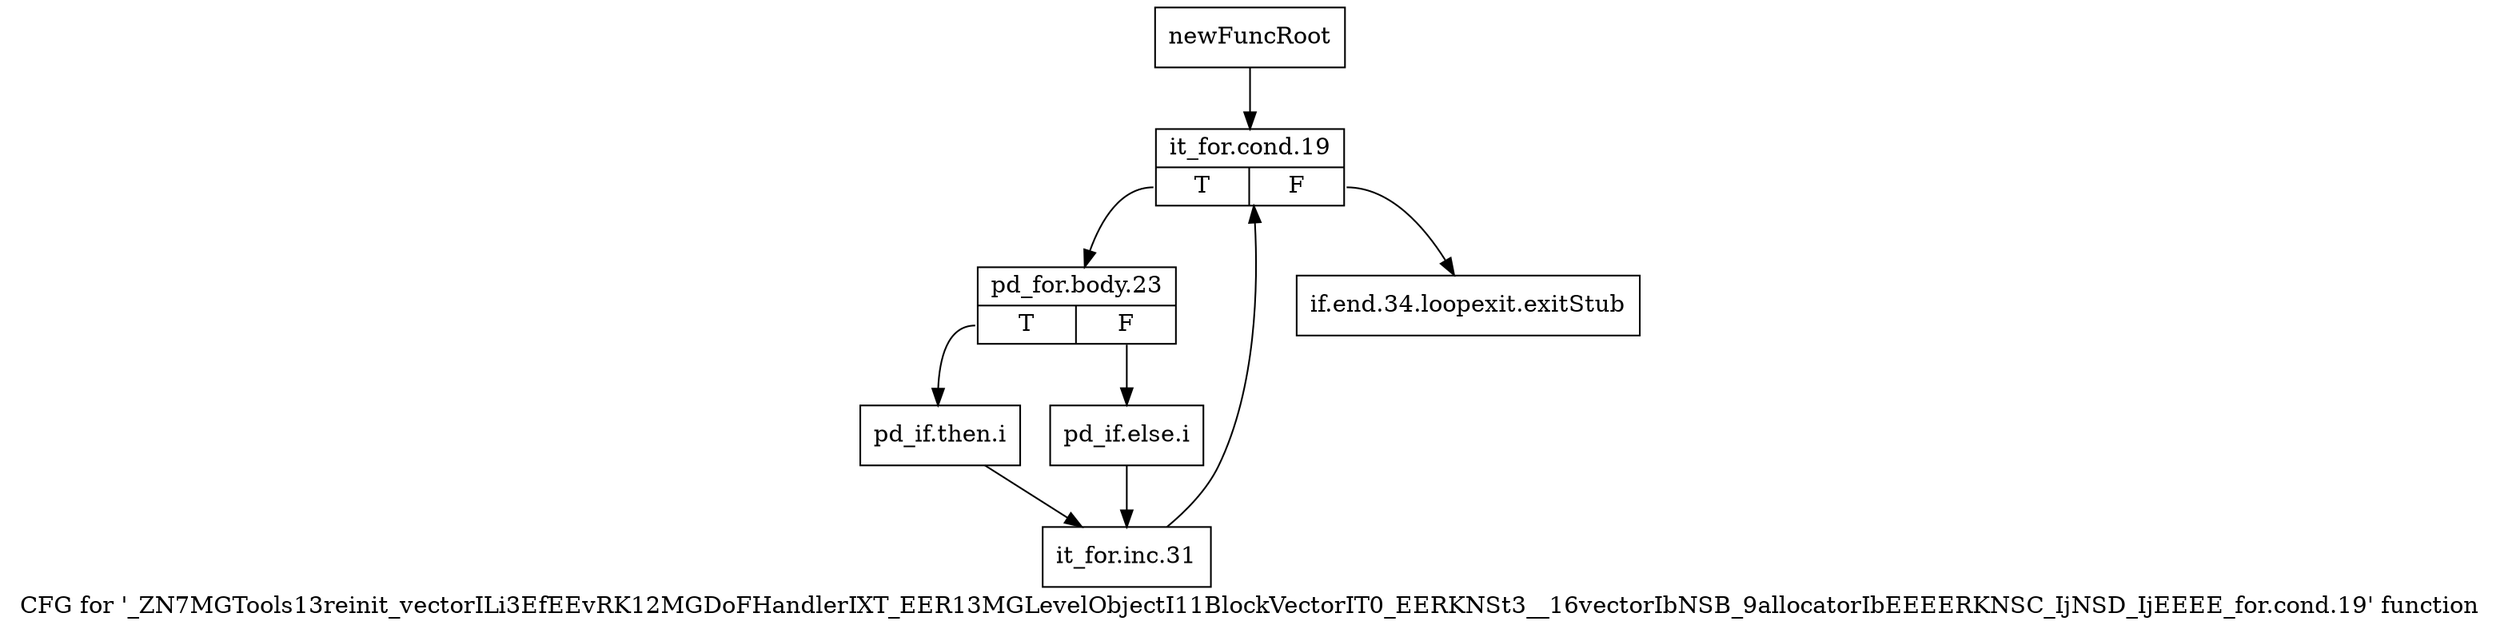 digraph "CFG for '_ZN7MGTools13reinit_vectorILi3EfEEvRK12MGDoFHandlerIXT_EER13MGLevelObjectI11BlockVectorIT0_EERKNSt3__16vectorIbNSB_9allocatorIbEEEERKNSC_IjNSD_IjEEEE_for.cond.19' function" {
	label="CFG for '_ZN7MGTools13reinit_vectorILi3EfEEvRK12MGDoFHandlerIXT_EER13MGLevelObjectI11BlockVectorIT0_EERKNSt3__16vectorIbNSB_9allocatorIbEEEERKNSC_IjNSD_IjEEEE_for.cond.19' function";

	Node0x9534360 [shape=record,label="{newFuncRoot}"];
	Node0x9534360 -> Node0x9534400;
	Node0x95343b0 [shape=record,label="{if.end.34.loopexit.exitStub}"];
	Node0x9534400 [shape=record,label="{it_for.cond.19|{<s0>T|<s1>F}}"];
	Node0x9534400:s0 -> Node0x9534450;
	Node0x9534400:s1 -> Node0x95343b0;
	Node0x9534450 [shape=record,label="{pd_for.body.23|{<s0>T|<s1>F}}"];
	Node0x9534450:s0 -> Node0x95344f0;
	Node0x9534450:s1 -> Node0x95344a0;
	Node0x95344a0 [shape=record,label="{pd_if.else.i}"];
	Node0x95344a0 -> Node0x9534540;
	Node0x95344f0 [shape=record,label="{pd_if.then.i}"];
	Node0x95344f0 -> Node0x9534540;
	Node0x9534540 [shape=record,label="{it_for.inc.31}"];
	Node0x9534540 -> Node0x9534400;
}
